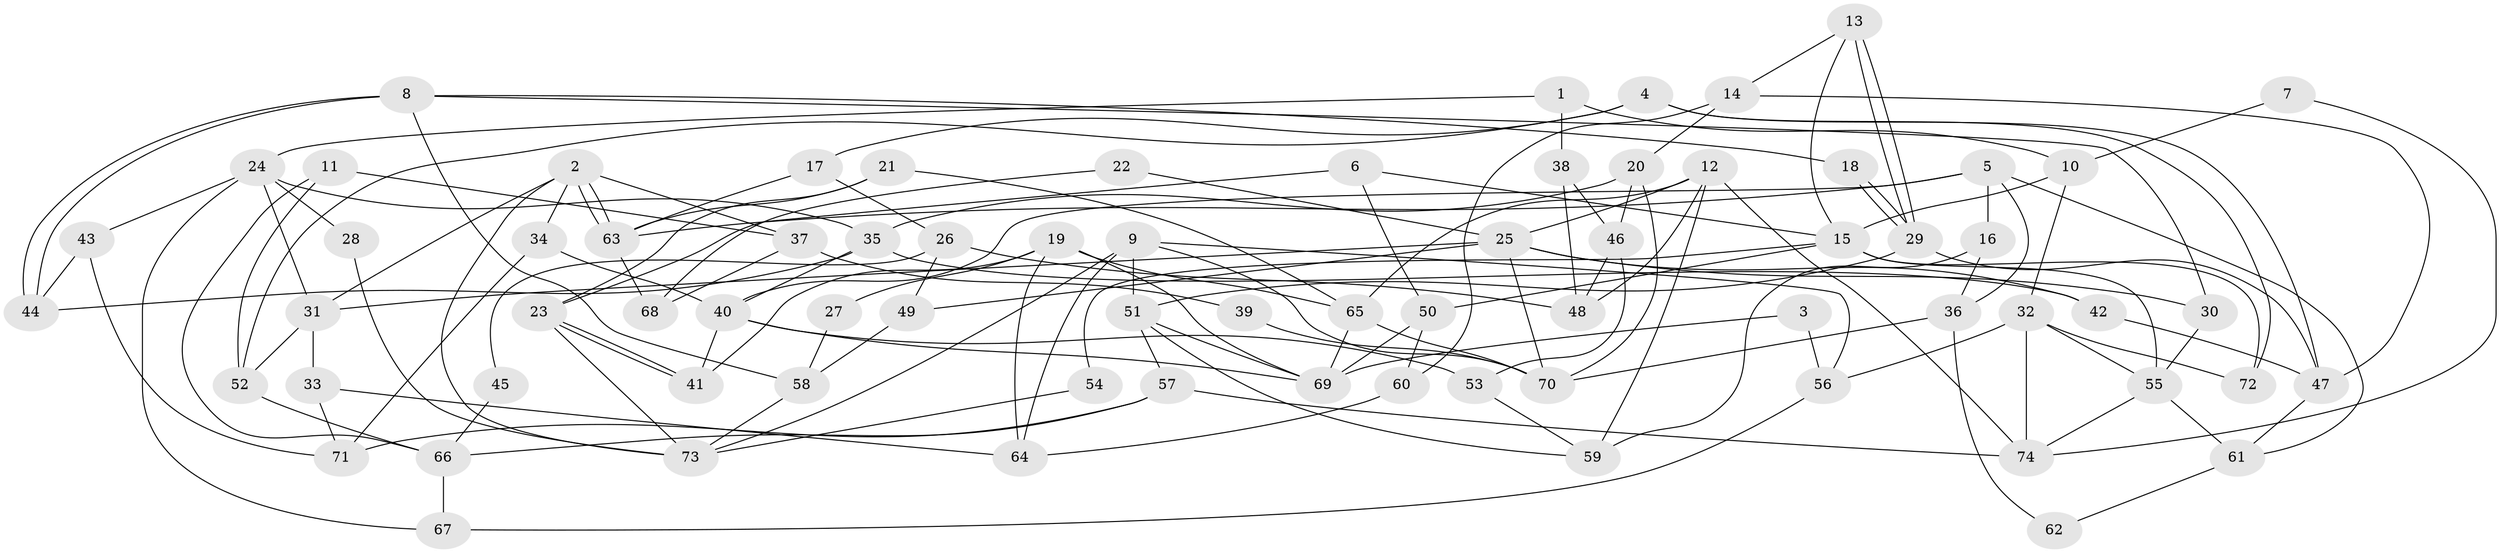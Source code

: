 // coarse degree distribution, {5: 0.13333333333333333, 10: 0.06666666666666667, 6: 0.13333333333333333, 15: 0.022222222222222223, 2: 0.17777777777777778, 7: 0.022222222222222223, 3: 0.2222222222222222, 4: 0.2, 8: 0.022222222222222223}
// Generated by graph-tools (version 1.1) at 2025/51/03/04/25 22:51:12]
// undirected, 74 vertices, 148 edges
graph export_dot {
  node [color=gray90,style=filled];
  1;
  2;
  3;
  4;
  5;
  6;
  7;
  8;
  9;
  10;
  11;
  12;
  13;
  14;
  15;
  16;
  17;
  18;
  19;
  20;
  21;
  22;
  23;
  24;
  25;
  26;
  27;
  28;
  29;
  30;
  31;
  32;
  33;
  34;
  35;
  36;
  37;
  38;
  39;
  40;
  41;
  42;
  43;
  44;
  45;
  46;
  47;
  48;
  49;
  50;
  51;
  52;
  53;
  54;
  55;
  56;
  57;
  58;
  59;
  60;
  61;
  62;
  63;
  64;
  65;
  66;
  67;
  68;
  69;
  70;
  71;
  72;
  73;
  74;
  1 -- 24;
  1 -- 10;
  1 -- 38;
  2 -- 63;
  2 -- 63;
  2 -- 31;
  2 -- 34;
  2 -- 37;
  2 -- 73;
  3 -- 69;
  3 -- 56;
  4 -- 17;
  4 -- 52;
  4 -- 47;
  4 -- 72;
  5 -- 63;
  5 -- 36;
  5 -- 16;
  5 -- 40;
  5 -- 61;
  6 -- 15;
  6 -- 50;
  6 -- 23;
  7 -- 74;
  7 -- 10;
  8 -- 44;
  8 -- 44;
  8 -- 30;
  8 -- 18;
  8 -- 58;
  9 -- 73;
  9 -- 51;
  9 -- 56;
  9 -- 64;
  9 -- 70;
  10 -- 32;
  10 -- 15;
  11 -- 66;
  11 -- 52;
  11 -- 37;
  12 -- 74;
  12 -- 65;
  12 -- 25;
  12 -- 48;
  12 -- 59;
  13 -- 14;
  13 -- 29;
  13 -- 29;
  13 -- 15;
  14 -- 60;
  14 -- 47;
  14 -- 20;
  15 -- 55;
  15 -- 50;
  15 -- 54;
  15 -- 72;
  16 -- 59;
  16 -- 36;
  17 -- 26;
  17 -- 63;
  18 -- 29;
  18 -- 29;
  19 -- 41;
  19 -- 65;
  19 -- 27;
  19 -- 64;
  19 -- 69;
  20 -- 70;
  20 -- 35;
  20 -- 46;
  21 -- 65;
  21 -- 23;
  21 -- 63;
  22 -- 25;
  22 -- 68;
  23 -- 41;
  23 -- 41;
  23 -- 73;
  24 -- 31;
  24 -- 35;
  24 -- 28;
  24 -- 43;
  24 -- 67;
  25 -- 42;
  25 -- 30;
  25 -- 31;
  25 -- 49;
  25 -- 70;
  26 -- 49;
  26 -- 48;
  26 -- 45;
  27 -- 58;
  28 -- 73;
  29 -- 47;
  29 -- 51;
  30 -- 55;
  31 -- 33;
  31 -- 52;
  32 -- 72;
  32 -- 74;
  32 -- 55;
  32 -- 56;
  33 -- 71;
  33 -- 64;
  34 -- 40;
  34 -- 71;
  35 -- 40;
  35 -- 42;
  35 -- 44;
  36 -- 70;
  36 -- 62;
  37 -- 39;
  37 -- 68;
  38 -- 46;
  38 -- 48;
  39 -- 70;
  40 -- 69;
  40 -- 41;
  40 -- 53;
  42 -- 47;
  43 -- 44;
  43 -- 71;
  45 -- 66;
  46 -- 48;
  46 -- 53;
  47 -- 61;
  49 -- 58;
  50 -- 69;
  50 -- 60;
  51 -- 59;
  51 -- 57;
  51 -- 69;
  52 -- 66;
  53 -- 59;
  54 -- 73;
  55 -- 61;
  55 -- 74;
  56 -- 67;
  57 -- 71;
  57 -- 66;
  57 -- 74;
  58 -- 73;
  60 -- 64;
  61 -- 62;
  63 -- 68;
  65 -- 70;
  65 -- 69;
  66 -- 67;
}
